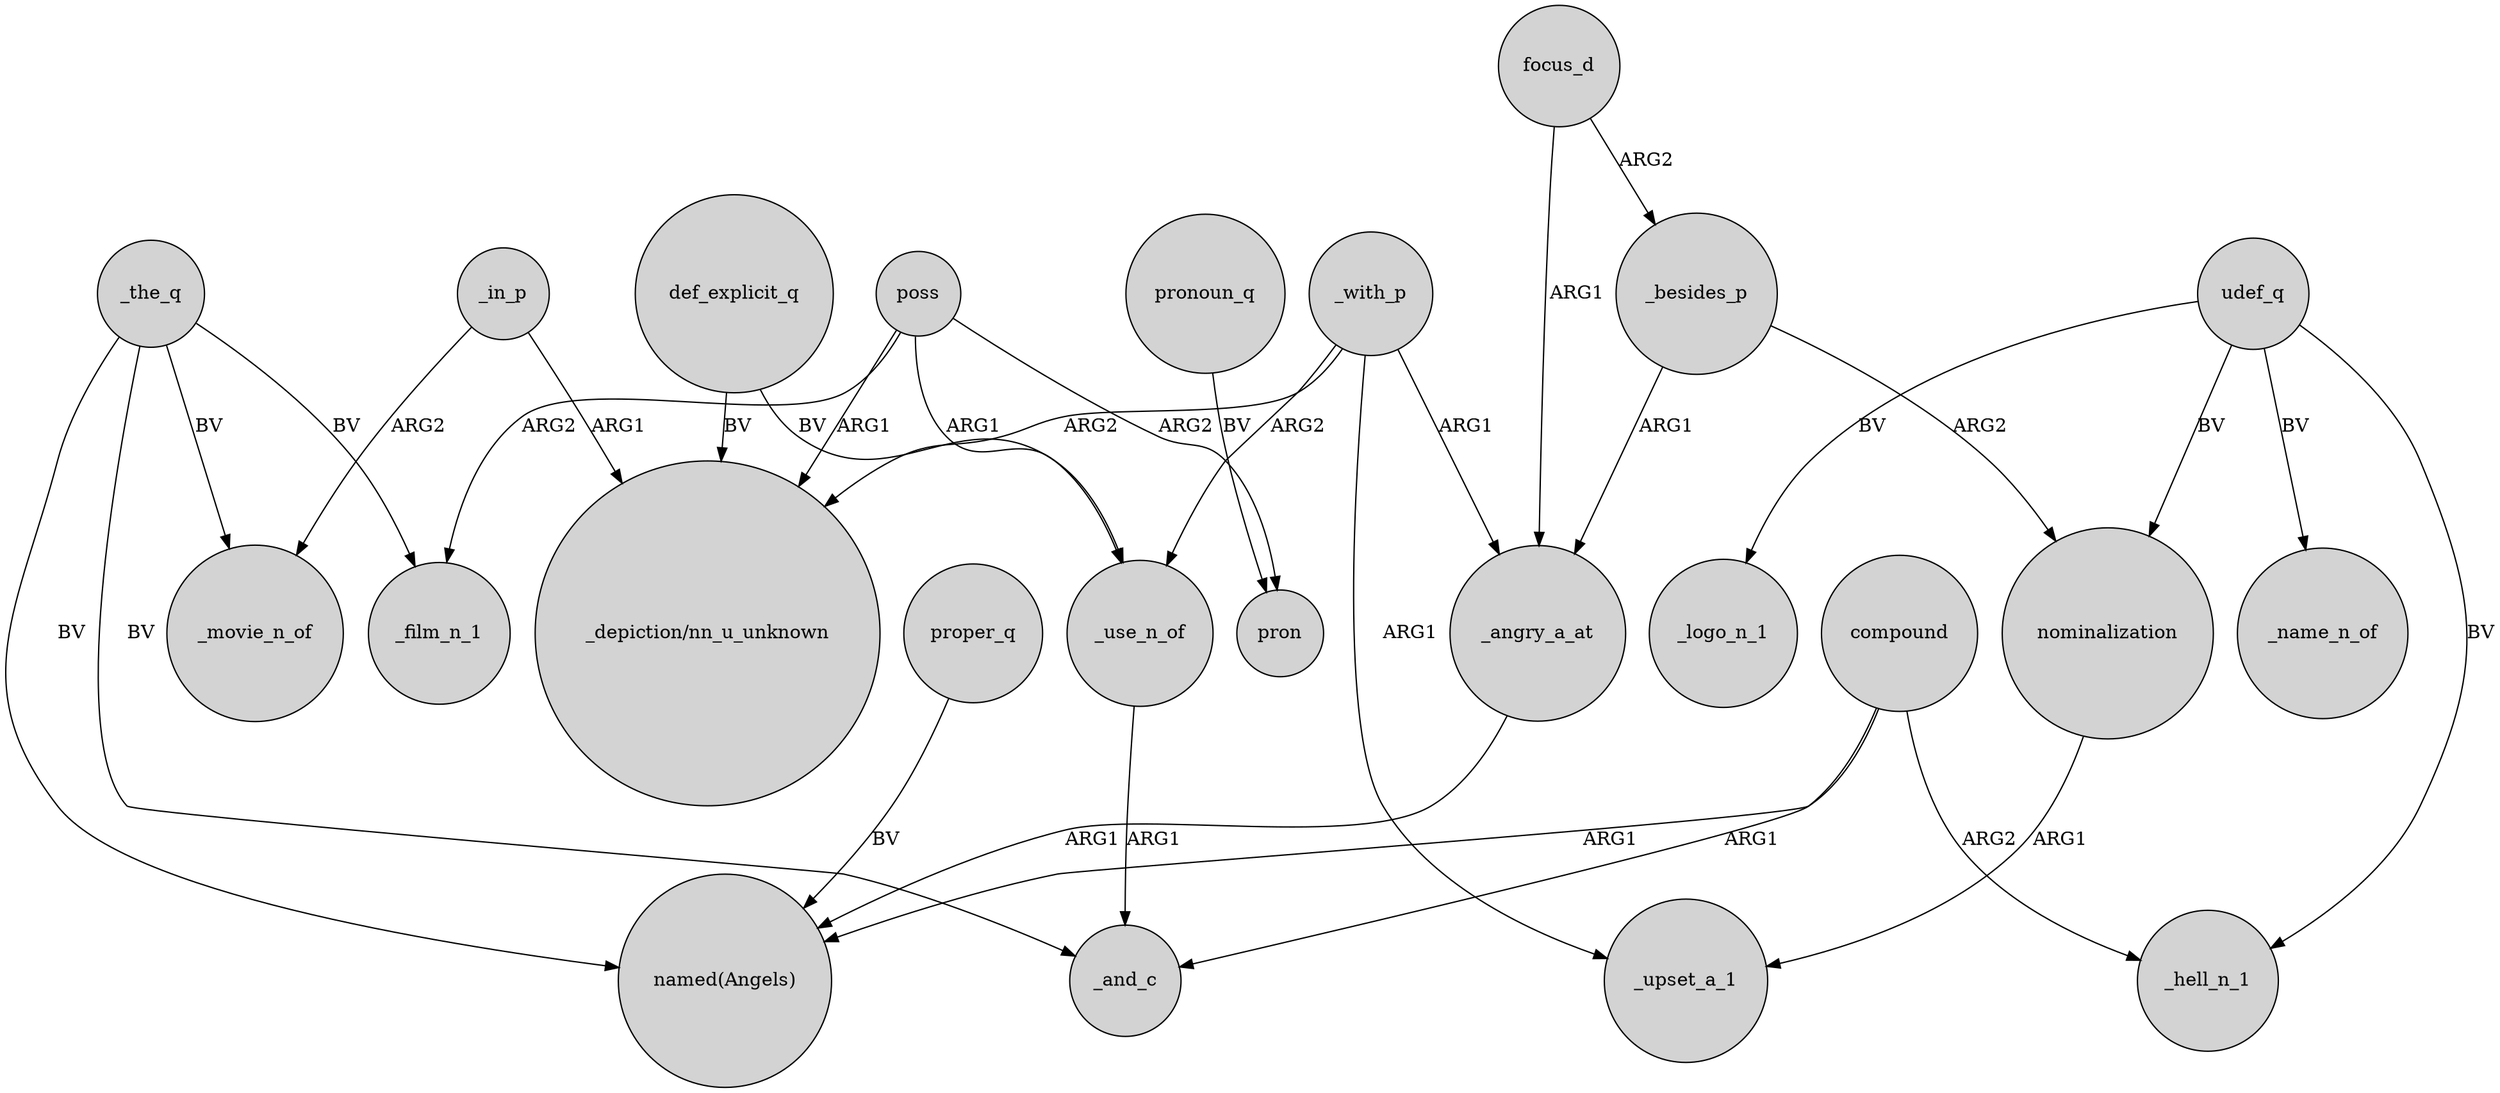 digraph {
	node [shape=circle style=filled]
	_in_p -> _movie_n_of [label=ARG2]
	_the_q -> _and_c [label=BV]
	proper_q -> "named(Angels)" [label=BV]
	_the_q -> "named(Angels)" [label=BV]
	nominalization -> _upset_a_1 [label=ARG1]
	poss -> _use_n_of [label=ARG1]
	poss -> pron [label=ARG2]
	poss -> "_depiction/nn_u_unknown" [label=ARG1]
	_with_p -> "_depiction/nn_u_unknown" [label=ARG2]
	_with_p -> _upset_a_1 [label=ARG1]
	_angry_a_at -> "named(Angels)" [label=ARG1]
	poss -> _film_n_1 [label=ARG2]
	compound -> "named(Angels)" [label=ARG1]
	_use_n_of -> _and_c [label=ARG1]
	udef_q -> _logo_n_1 [label=BV]
	_besides_p -> _angry_a_at [label=ARG1]
	_the_q -> _movie_n_of [label=BV]
	_with_p -> _angry_a_at [label=ARG1]
	pronoun_q -> pron [label=BV]
	_with_p -> _use_n_of [label=ARG2]
	_the_q -> _film_n_1 [label=BV]
	def_explicit_q -> _use_n_of [label=BV]
	udef_q -> _hell_n_1 [label=BV]
	_in_p -> "_depiction/nn_u_unknown" [label=ARG1]
	compound -> _and_c [label=ARG1]
	udef_q -> nominalization [label=BV]
	_besides_p -> nominalization [label=ARG2]
	focus_d -> _besides_p [label=ARG2]
	focus_d -> _angry_a_at [label=ARG1]
	compound -> _hell_n_1 [label=ARG2]
	udef_q -> _name_n_of [label=BV]
	def_explicit_q -> "_depiction/nn_u_unknown" [label=BV]
}
